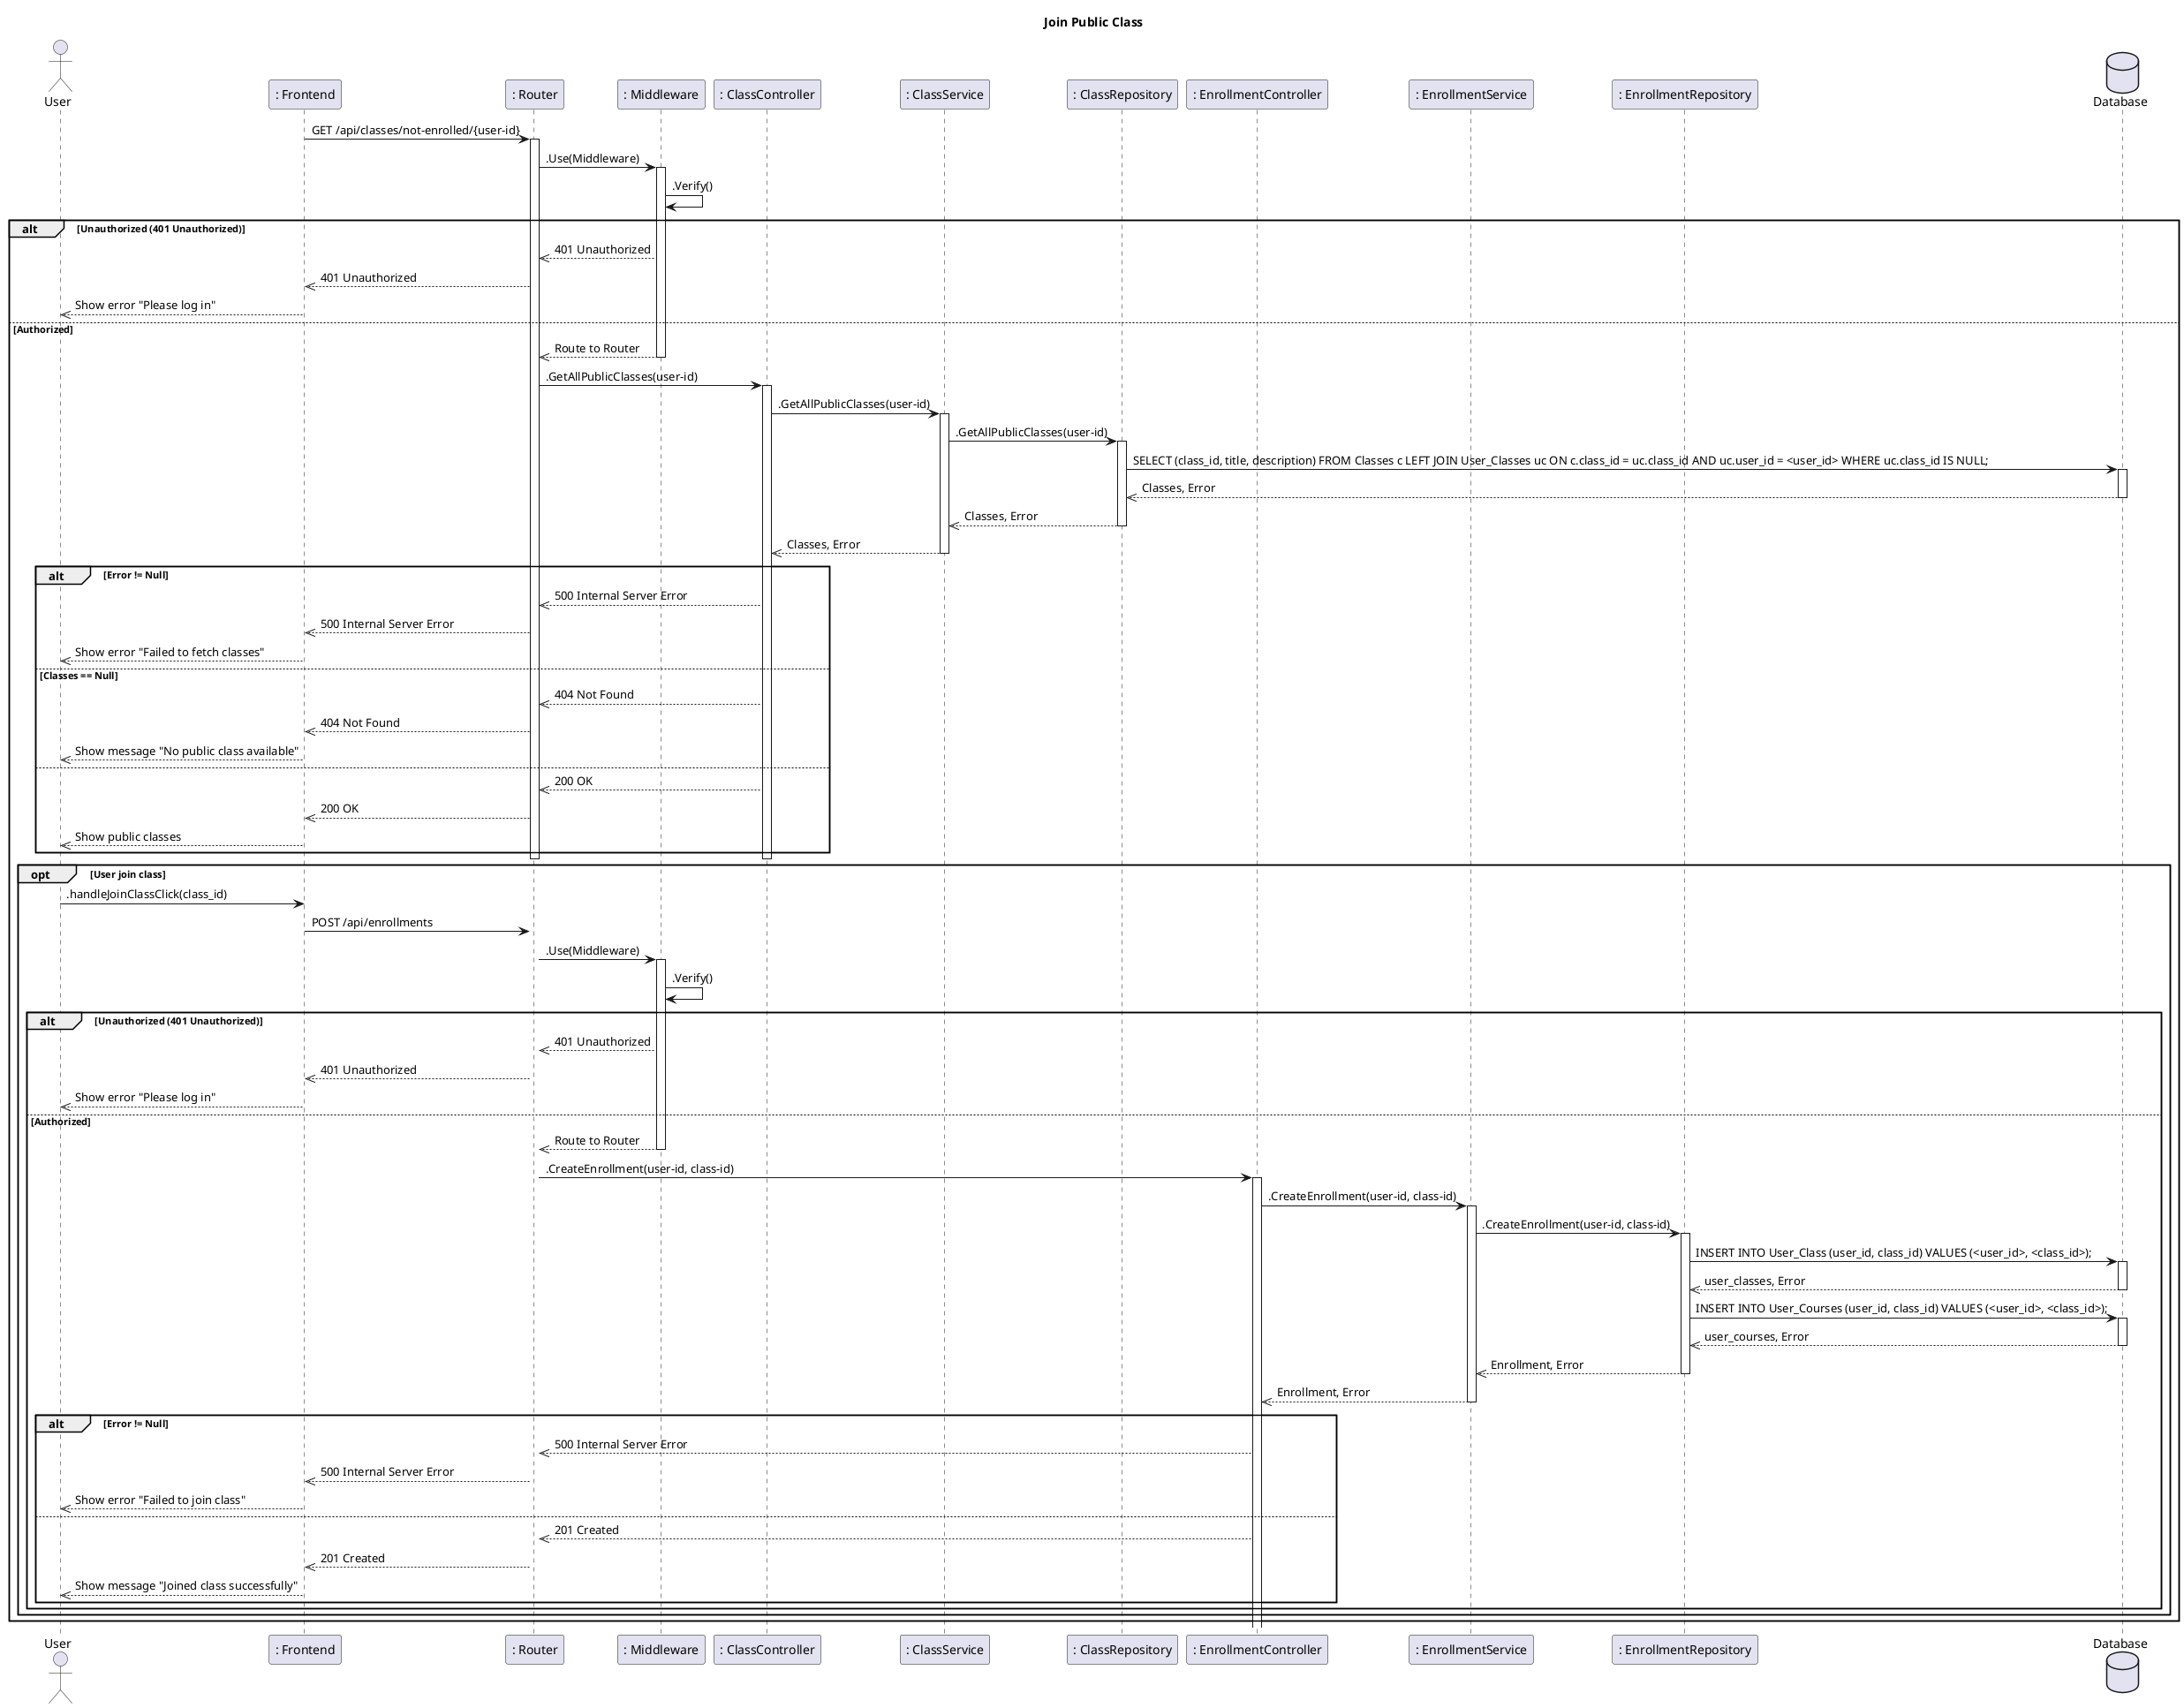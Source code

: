 @startuml SequenceDiagram
title Join Public Class
actor User

participant ": Frontend" as Frontend
participant ": Router" as Router
participant ": Middleware" as Middleware

participant ": ClassController" as ClassController
participant ": ClassService" as ClassService
participant ": ClassRepository" as ClassRepository

participant ": EnrollmentController" as EnrollmentController
participant ": EnrollmentService" as EnrollmentService
participant ": EnrollmentRepository" as EnrollmentRepository

database Database

Frontend -> Router: GET /api/classes/not-enrolled/{user-id}
activate Router

Router -> Middleware: .Use(Middleware)
activate Middleware
Middleware -> Middleware : .Verify()

alt Unauthorized (401 Unauthorized)
  Middleware -->> Router: 401 Unauthorized
  Router -->> Frontend: 401 Unauthorized
  Frontend -->> User: Show error "Please log in"
else Authorized
  Middleware -->> Router: Route to Router
  deactivate Middleware
  Router -> ClassController: .GetAllPublicClasses(user-id)
  activate ClassController
  ClassController -> ClassService: .GetAllPublicClasses(user-id)
  activate ClassService
  ClassService -> ClassRepository: .GetAllPublicClasses(user-id)
  activate ClassRepository
  ClassRepository -> Database: SELECT (class_id, title, description) FROM Classes c LEFT JOIN User_Classes uc ON c.class_id = uc.class_id AND uc.user_id = <user_id> WHERE uc.class_id IS NULL;
  activate Database
  Database -->> ClassRepository : Classes, Error
  deactivate Database
  ClassRepository -->> ClassService : Classes, Error
  deactivate ClassRepository
  ClassService -->> ClassController : Classes, Error
  deactivate ClassService
  alt Error != Null
    ClassController -->> Router : 500 Internal Server Error
    Router -->> Frontend : 500 Internal Server Error
    Frontend -->> User : Show error "Failed to fetch classes"
  else Classes == Null
    ClassController -->> Router : 404 Not Found
    Router -->> Frontend : 404 Not Found
    Frontend -->> User : Show message "No public class available"
  else
    ClassController -->> Router : 200 OK
    Router -->> Frontend : 200 OK
    Frontend -->> User : Show public classes
  end
  deactivate ClassController
  deactivate Router
      deactivate ClassController
      deactivate Router
      opt User join class
        User -> Frontend : .handleJoinClassClick(class_id)
        Frontend -> Router : POST /api/enrollments
        activate Router

        Router -> Middleware : .Use(Middleware)
        activate Middleware
        Middleware -> Middleware : .Verify()

        alt Unauthorized (401 Unauthorized)
          Middleware -->> Router: 401 Unauthorized
          Router -->> Frontend: 401 Unauthorized
          Frontend -->> User: Show error "Please log in"
        else Authorized
          Middleware -->> Router: Route to Router
          deactivate Middleware
          Router -> EnrollmentController: .CreateEnrollment(user-id, class-id)
          activate EnrollmentController
          EnrollmentController -> EnrollmentService: .CreateEnrollment(user-id, class-id)
          activate EnrollmentService
          EnrollmentService -> EnrollmentRepository: .CreateEnrollment(user-id, class-id)
          activate EnrollmentRepository
          EnrollmentRepository -> Database: INSERT INTO User_Class (user_id, class_id) VALUES (<user_id>, <class_id>);
          activate Database
          Database -->> EnrollmentRepository : user_classes, Error
          deactivate Database
          EnrollmentRepository -> Database: INSERT INTO User_Courses (user_id, class_id) VALUES (<user_id>, <class_id>);
          activate Database
          Database -->> EnrollmentRepository : user_courses, Error
          deactivate Database
          EnrollmentRepository -->> EnrollmentService : Enrollment, Error
          deactivate EnrollmentRepository
          EnrollmentService -->> EnrollmentController : Enrollment, Error
          deactivate EnrollmentService
          alt Error != Null
            EnrollmentController -->> Router : 500 Internal Server Error
            Router -->> Frontend : 500 Internal Server Error
            Frontend -->> User : Show error "Failed to join class"
          else
            EnrollmentController -->> Router : 201 Created
            Router -->> Frontend : 201 Created
            Frontend -->> User : Show message "Joined class successfully"
          end
        end
      end
    end


@enduml